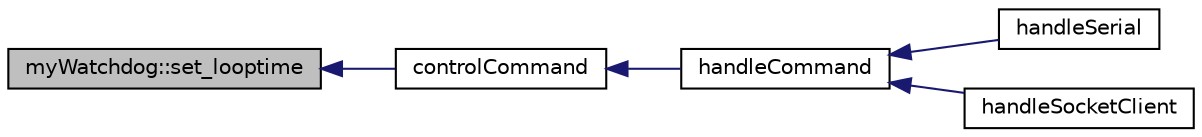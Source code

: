 digraph "myWatchdog::set_looptime"
{
  edge [fontname="Helvetica",fontsize="10",labelfontname="Helvetica",labelfontsize="10"];
  node [fontname="Helvetica",fontsize="10",shape=record];
  rankdir="LR";
  Node6 [label="myWatchdog::set_looptime",height=0.2,width=0.4,color="black", fillcolor="grey75", style="filled", fontcolor="black"];
  Node6 -> Node7 [dir="back",color="midnightblue",fontsize="10",style="solid",fontname="Helvetica"];
  Node7 [label="controlCommand",height=0.2,width=0.4,color="black", fillcolor="white", style="filled",URL="$handle_controls_8cpp.html#abd59f11dc77c8711ccf8beb47b4b8461"];
  Node7 -> Node8 [dir="back",color="midnightblue",fontsize="10",style="solid",fontname="Helvetica"];
  Node8 [label="handleCommand",height=0.2,width=0.4,color="black", fillcolor="white", style="filled",URL="$handle_controls_8h.html#a4acbbcfe3d8e6d51b3b88c436394f69c"];
  Node8 -> Node9 [dir="back",color="midnightblue",fontsize="10",style="solid",fontname="Helvetica"];
  Node9 [label="handleSerial",height=0.2,width=0.4,color="black", fillcolor="white", style="filled",URL="$handle_controls_8h.html#adfe2fbf5c353b826657ce504ad1713ee"];
  Node8 -> Node10 [dir="back",color="midnightblue",fontsize="10",style="solid",fontname="Helvetica"];
  Node10 [label="handleSocketClient",height=0.2,width=0.4,color="black", fillcolor="white", style="filled",URL="$_my_wi_fi_8h.html#ac83abf0f34d8a4da2128e9e70a4f3d41"];
}
